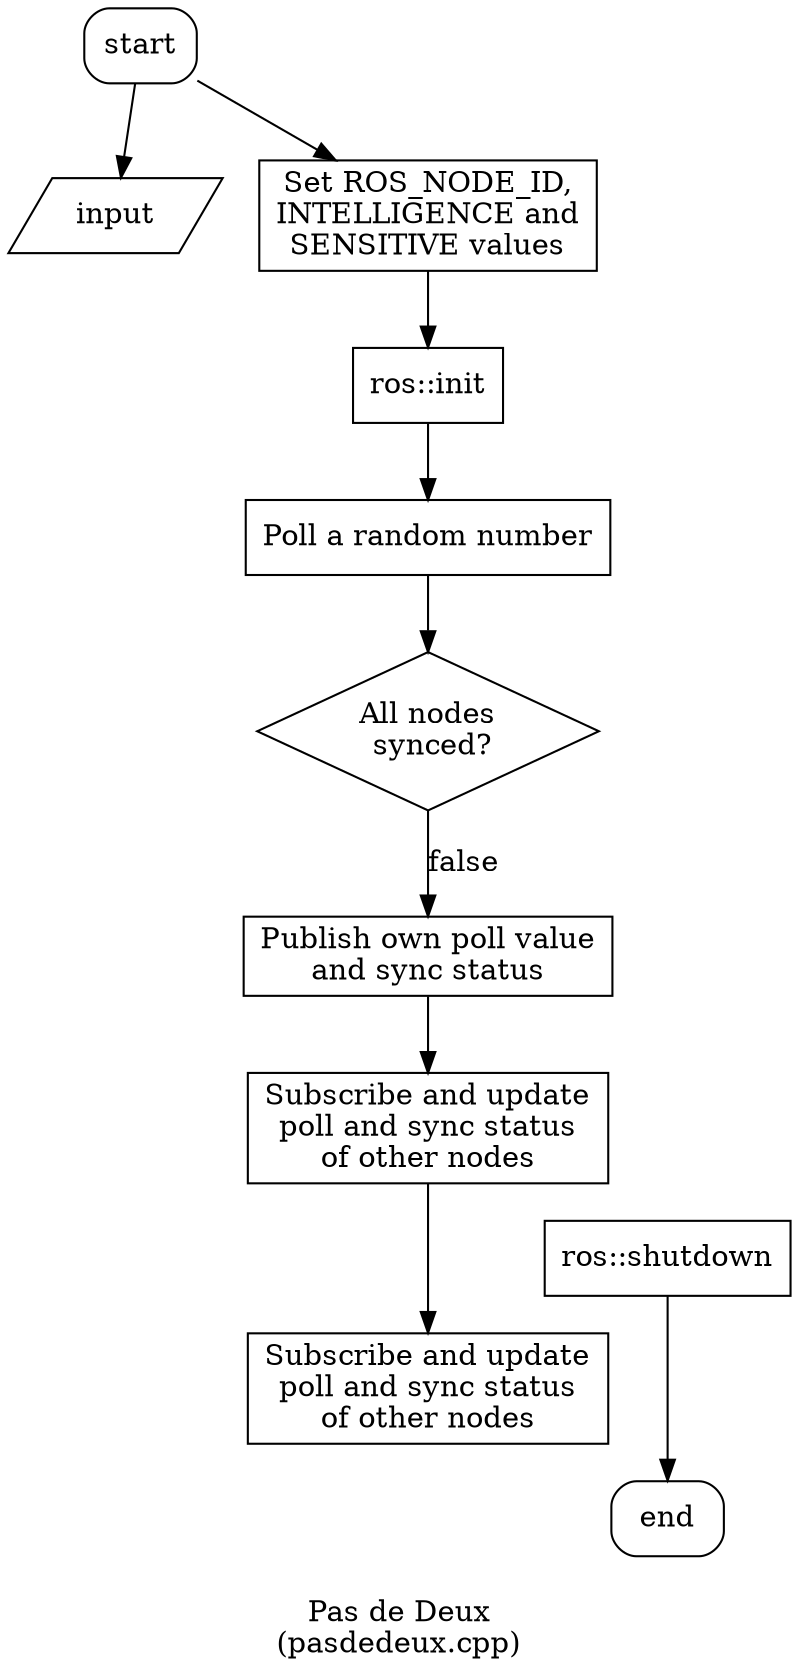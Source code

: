 digraph {
    label="\nPas de Deux\n(pasdedeux.cpp)"

    node[shape="box", style="rounded"]
       start; end;
    input [shape = "parallelogram", style = ""];
	start -> input;
    
	main01 [shape = "box", style = ""];
	start -> main01;
	main01 [label = "Set ROS_NODE_ID,\nINTELLIGENCE and\nSENSITIVE values"]
	
	main02 [shape = "box", style = ""];
	main01 -> main02;
	main02 [label = "ros::init"];
	
	electLeader01 [shape = "box", style = ""];
	main02 -> electLeader01;
	electLeader01 [label = "Poll a random number"];
	
	electLeader02 [shape = "diamond", style = ""];
	electLeader01 -> electLeader02;
	electLeader02 [label = "All nodes\n synced?"];
	
	electLeader03 [shape = "box", style = ""];
	electLeader02 -> electLeader03 [label = "false"];
	electLeader03 [label = "Publish own poll value\nand sync status"];
	
	electLeader04 [shape = "box", style = ""];
	electLeader03 -> electLeader04;
	electLeader04 [label = "Subscribe and update\npoll and sync status\nof other nodes"];
	
	electLeader05 [shape = "box", style = ""];
	electLeader04 -> electLeader05;
	electLeader05 [label = "Subscribe and update\npoll and sync status\nof other nodes"];
	
	
	
	
	
	
	main03 [shape = "box", style = ""];
	main03 -> end;
	main03 [label = "ros::shutdown"];
	
	{rank = sink; end}
}
